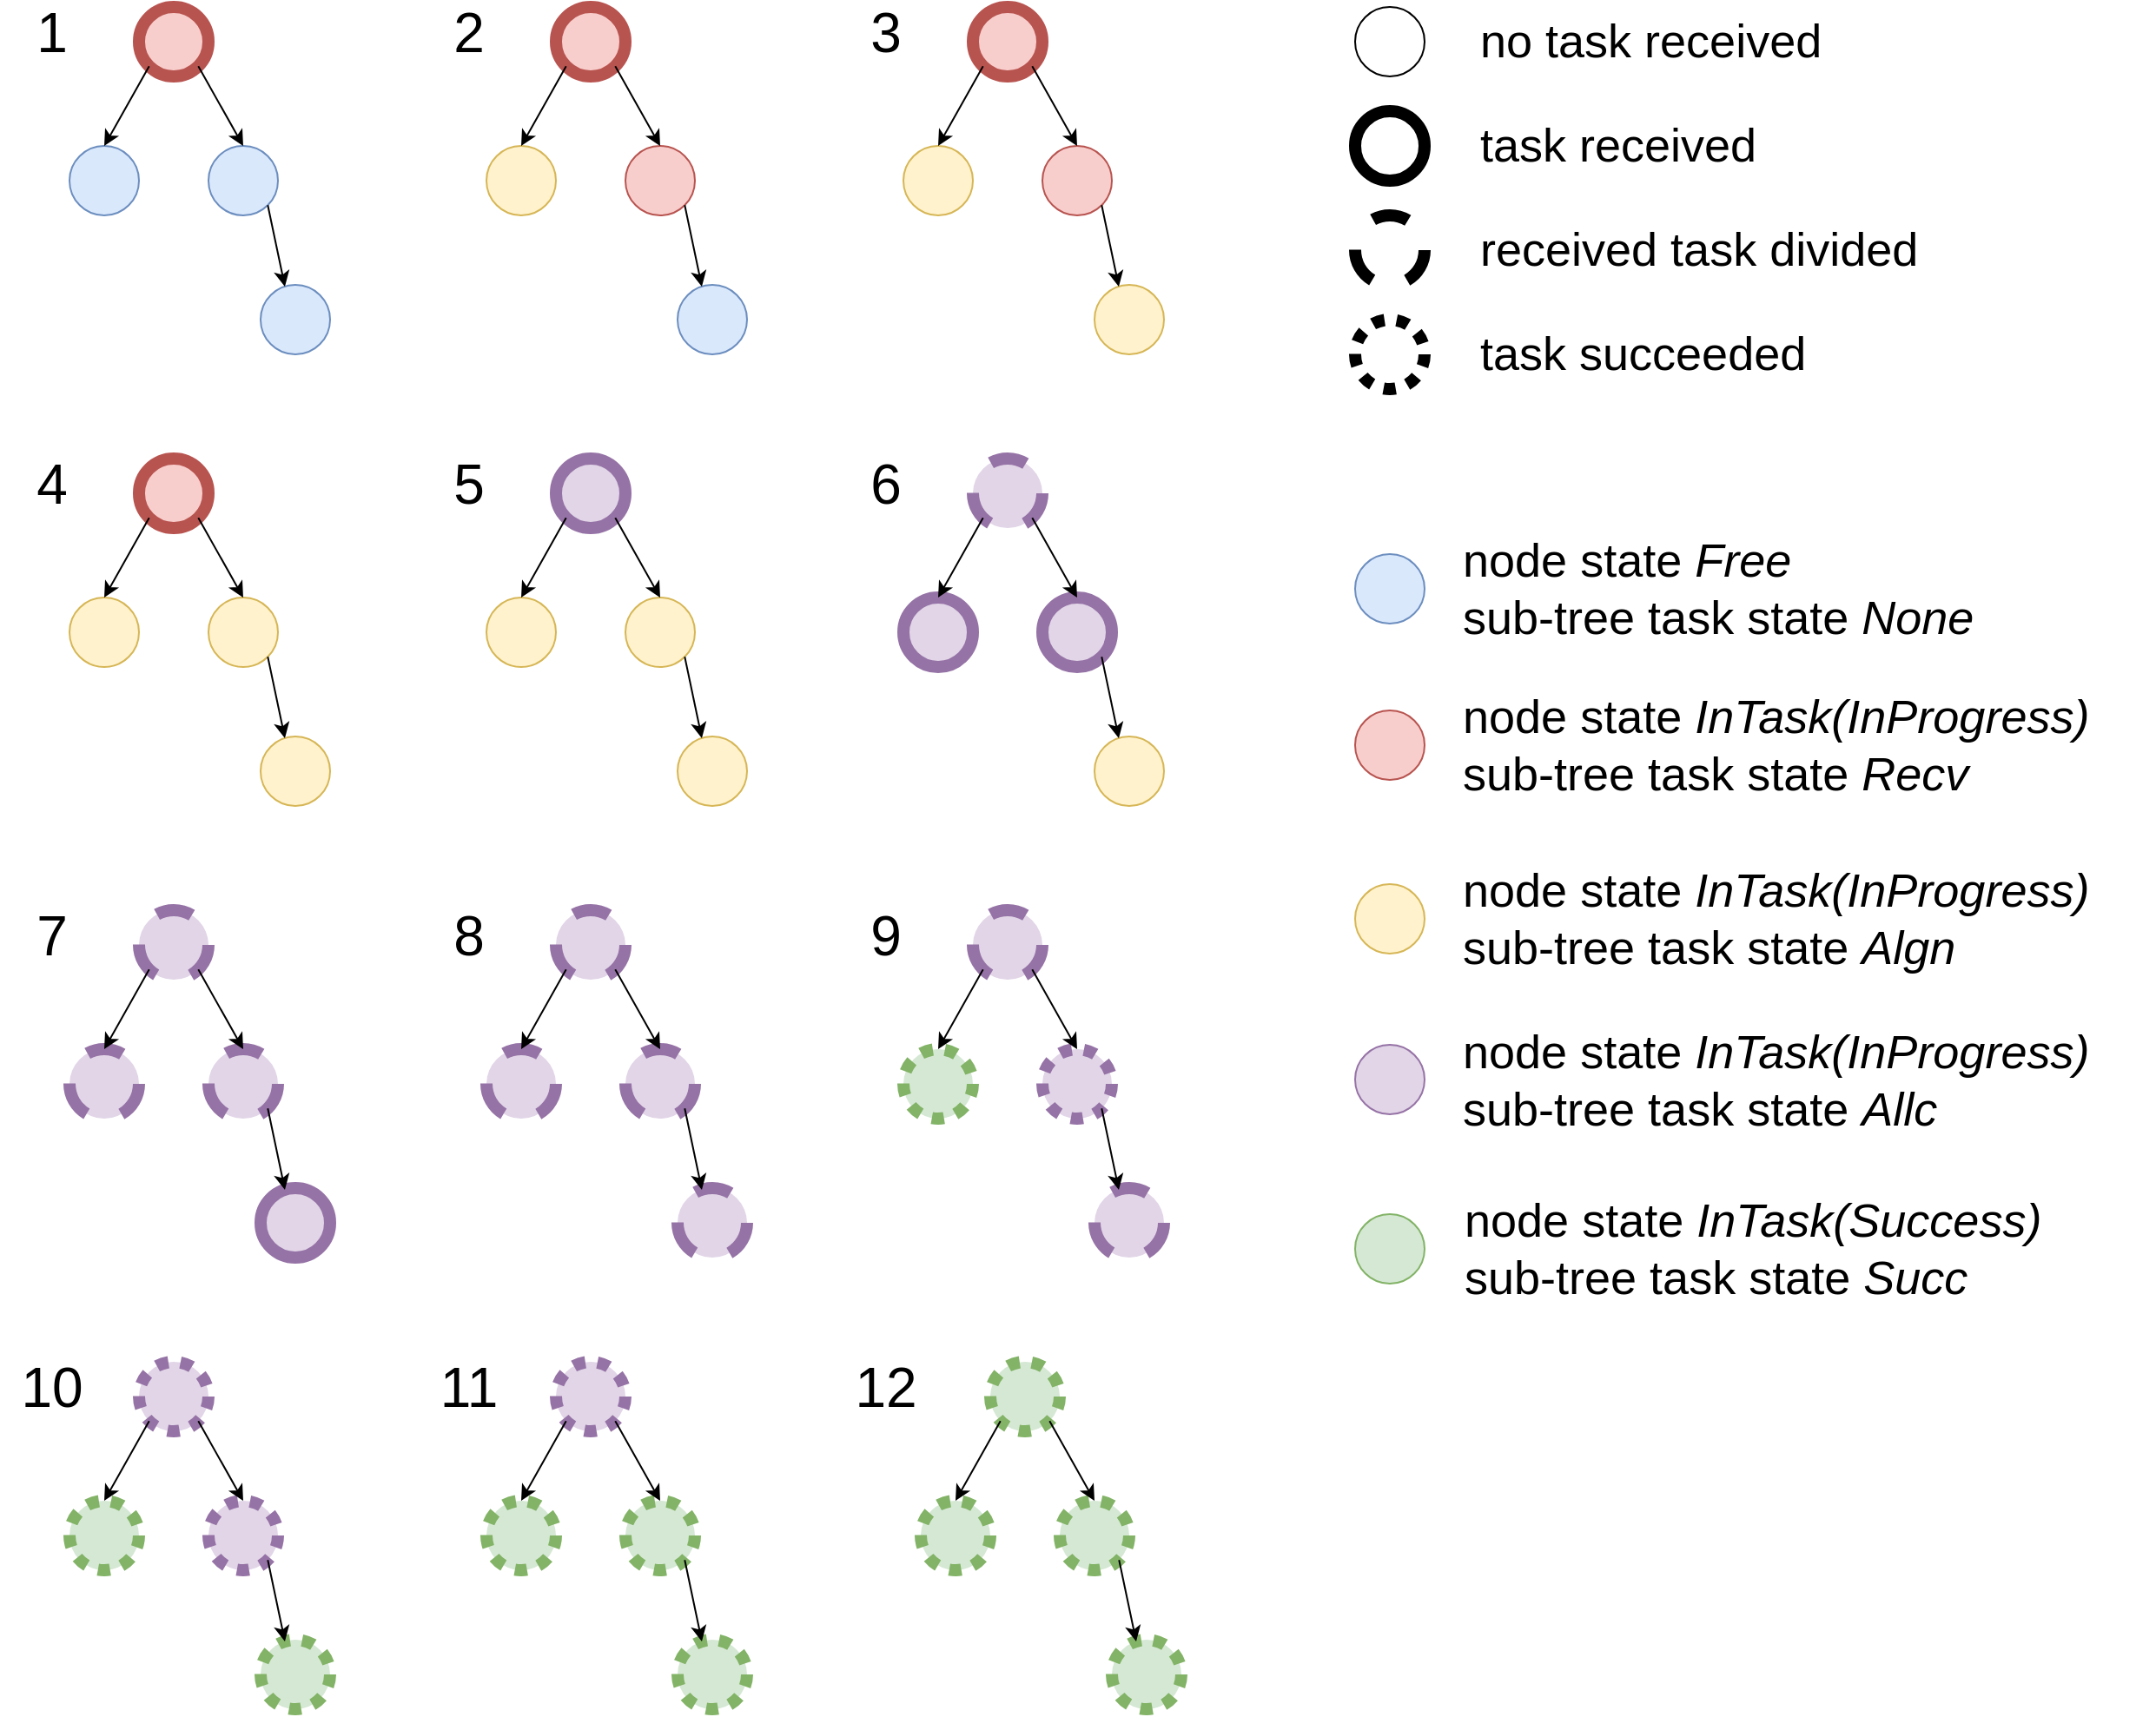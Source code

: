 <mxfile version="24.7.5">
  <diagram name="Page-1" id="RISg9Th8oBvu507AWjIm">
    <mxGraphModel dx="1710" dy="1098" grid="1" gridSize="10" guides="1" tooltips="1" connect="1" arrows="1" fold="1" page="1" pageScale="1" pageWidth="827" pageHeight="1169" math="0" shadow="0">
      <root>
        <mxCell id="0" />
        <mxCell id="1" parent="0" />
        <mxCell id="2AzcEBxbOQShJ1PpPgPd-1" value="" style="ellipse;whiteSpace=wrap;html=1;aspect=fixed;fillColor=#f8cecc;strokeColor=#b85450;strokeWidth=7;" parent="1" vertex="1">
          <mxGeometry x="120" y="40" width="40" height="40" as="geometry" />
        </mxCell>
        <mxCell id="2AzcEBxbOQShJ1PpPgPd-2" value="" style="ellipse;whiteSpace=wrap;html=1;aspect=fixed;fillColor=#dae8fc;strokeColor=#6c8ebf;" parent="1" vertex="1">
          <mxGeometry x="80" y="120" width="40" height="40" as="geometry" />
        </mxCell>
        <mxCell id="2AzcEBxbOQShJ1PpPgPd-3" value="" style="ellipse;whiteSpace=wrap;html=1;aspect=fixed;fillColor=#dae8fc;strokeColor=#6c8ebf;" parent="1" vertex="1">
          <mxGeometry x="160" y="120" width="40" height="40" as="geometry" />
        </mxCell>
        <mxCell id="2AzcEBxbOQShJ1PpPgPd-4" value="" style="ellipse;whiteSpace=wrap;html=1;aspect=fixed;fillColor=#dae8fc;strokeColor=#6c8ebf;" parent="1" vertex="1">
          <mxGeometry x="190" y="200" width="40" height="40" as="geometry" />
        </mxCell>
        <mxCell id="2AzcEBxbOQShJ1PpPgPd-5" value="" style="endArrow=classic;html=1;rounded=0;exitX=0;exitY=1;exitDx=0;exitDy=0;entryX=0.5;entryY=0;entryDx=0;entryDy=0;" parent="1" source="2AzcEBxbOQShJ1PpPgPd-1" target="2AzcEBxbOQShJ1PpPgPd-2" edge="1">
          <mxGeometry width="50" height="50" relative="1" as="geometry">
            <mxPoint x="390" y="330" as="sourcePoint" />
            <mxPoint x="440" y="280" as="targetPoint" />
          </mxGeometry>
        </mxCell>
        <mxCell id="2AzcEBxbOQShJ1PpPgPd-6" value="" style="endArrow=classic;html=1;rounded=0;exitX=1;exitY=1;exitDx=0;exitDy=0;entryX=0.5;entryY=0;entryDx=0;entryDy=0;" parent="1" source="2AzcEBxbOQShJ1PpPgPd-1" target="2AzcEBxbOQShJ1PpPgPd-3" edge="1">
          <mxGeometry width="50" height="50" relative="1" as="geometry">
            <mxPoint x="136" y="84" as="sourcePoint" />
            <mxPoint x="110" y="130" as="targetPoint" />
          </mxGeometry>
        </mxCell>
        <mxCell id="2AzcEBxbOQShJ1PpPgPd-7" value="" style="endArrow=classic;html=1;rounded=0;exitX=1;exitY=1;exitDx=0;exitDy=0;entryX=0.35;entryY=0.025;entryDx=0;entryDy=0;entryPerimeter=0;" parent="1" source="2AzcEBxbOQShJ1PpPgPd-3" target="2AzcEBxbOQShJ1PpPgPd-4" edge="1">
          <mxGeometry width="50" height="50" relative="1" as="geometry">
            <mxPoint x="164" y="84" as="sourcePoint" />
            <mxPoint x="190" y="130" as="targetPoint" />
          </mxGeometry>
        </mxCell>
        <mxCell id="2AzcEBxbOQShJ1PpPgPd-8" value="" style="ellipse;whiteSpace=wrap;html=1;aspect=fixed;fillColor=#f8cecc;strokeColor=#b85450;strokeWidth=7;" parent="1" vertex="1">
          <mxGeometry x="360" y="40" width="40" height="40" as="geometry" />
        </mxCell>
        <mxCell id="2AzcEBxbOQShJ1PpPgPd-9" value="" style="ellipse;whiteSpace=wrap;html=1;aspect=fixed;fillColor=#fff2cc;strokeColor=#d6b656;" parent="1" vertex="1">
          <mxGeometry x="320" y="120" width="40" height="40" as="geometry" />
        </mxCell>
        <mxCell id="2AzcEBxbOQShJ1PpPgPd-10" value="" style="ellipse;whiteSpace=wrap;html=1;aspect=fixed;fillColor=#f8cecc;strokeColor=#b85450;" parent="1" vertex="1">
          <mxGeometry x="400" y="120" width="40" height="40" as="geometry" />
        </mxCell>
        <mxCell id="2AzcEBxbOQShJ1PpPgPd-11" value="" style="ellipse;whiteSpace=wrap;html=1;aspect=fixed;fillColor=#dae8fc;strokeColor=#6c8ebf;" parent="1" vertex="1">
          <mxGeometry x="430" y="200" width="40" height="40" as="geometry" />
        </mxCell>
        <mxCell id="2AzcEBxbOQShJ1PpPgPd-12" value="" style="endArrow=classic;html=1;rounded=0;exitX=0;exitY=1;exitDx=0;exitDy=0;entryX=0.5;entryY=0;entryDx=0;entryDy=0;" parent="1" source="2AzcEBxbOQShJ1PpPgPd-8" target="2AzcEBxbOQShJ1PpPgPd-9" edge="1">
          <mxGeometry width="50" height="50" relative="1" as="geometry">
            <mxPoint x="630" y="330" as="sourcePoint" />
            <mxPoint x="680" y="280" as="targetPoint" />
          </mxGeometry>
        </mxCell>
        <mxCell id="2AzcEBxbOQShJ1PpPgPd-13" value="" style="endArrow=classic;html=1;rounded=0;exitX=1;exitY=1;exitDx=0;exitDy=0;entryX=0.5;entryY=0;entryDx=0;entryDy=0;" parent="1" source="2AzcEBxbOQShJ1PpPgPd-8" target="2AzcEBxbOQShJ1PpPgPd-10" edge="1">
          <mxGeometry width="50" height="50" relative="1" as="geometry">
            <mxPoint x="376" y="84" as="sourcePoint" />
            <mxPoint x="350" y="130" as="targetPoint" />
          </mxGeometry>
        </mxCell>
        <mxCell id="2AzcEBxbOQShJ1PpPgPd-14" value="" style="endArrow=classic;html=1;rounded=0;exitX=1;exitY=1;exitDx=0;exitDy=0;entryX=0.35;entryY=0.025;entryDx=0;entryDy=0;entryPerimeter=0;" parent="1" source="2AzcEBxbOQShJ1PpPgPd-10" target="2AzcEBxbOQShJ1PpPgPd-11" edge="1">
          <mxGeometry width="50" height="50" relative="1" as="geometry">
            <mxPoint x="404" y="84" as="sourcePoint" />
            <mxPoint x="430" y="130" as="targetPoint" />
          </mxGeometry>
        </mxCell>
        <mxCell id="2AzcEBxbOQShJ1PpPgPd-15" value="" style="ellipse;whiteSpace=wrap;html=1;aspect=fixed;fillColor=#f8cecc;strokeColor=#b85450;strokeWidth=7;" parent="1" vertex="1">
          <mxGeometry x="600" y="40" width="40" height="40" as="geometry" />
        </mxCell>
        <mxCell id="2AzcEBxbOQShJ1PpPgPd-16" value="" style="ellipse;whiteSpace=wrap;html=1;aspect=fixed;fillColor=#fff2cc;strokeColor=#d6b656;" parent="1" vertex="1">
          <mxGeometry x="560" y="120" width="40" height="40" as="geometry" />
        </mxCell>
        <mxCell id="2AzcEBxbOQShJ1PpPgPd-17" value="" style="ellipse;whiteSpace=wrap;html=1;aspect=fixed;fillColor=#f8cecc;strokeColor=#b85450;" parent="1" vertex="1">
          <mxGeometry x="640" y="120" width="40" height="40" as="geometry" />
        </mxCell>
        <mxCell id="2AzcEBxbOQShJ1PpPgPd-18" value="" style="ellipse;whiteSpace=wrap;html=1;aspect=fixed;fillColor=#fff2cc;strokeColor=#d6b656;" parent="1" vertex="1">
          <mxGeometry x="670" y="200" width="40" height="40" as="geometry" />
        </mxCell>
        <mxCell id="2AzcEBxbOQShJ1PpPgPd-19" value="" style="endArrow=classic;html=1;rounded=0;exitX=0;exitY=1;exitDx=0;exitDy=0;entryX=0.5;entryY=0;entryDx=0;entryDy=0;" parent="1" source="2AzcEBxbOQShJ1PpPgPd-15" target="2AzcEBxbOQShJ1PpPgPd-16" edge="1">
          <mxGeometry width="50" height="50" relative="1" as="geometry">
            <mxPoint x="870" y="330" as="sourcePoint" />
            <mxPoint x="920" y="280" as="targetPoint" />
          </mxGeometry>
        </mxCell>
        <mxCell id="2AzcEBxbOQShJ1PpPgPd-20" value="" style="endArrow=classic;html=1;rounded=0;exitX=1;exitY=1;exitDx=0;exitDy=0;entryX=0.5;entryY=0;entryDx=0;entryDy=0;" parent="1" source="2AzcEBxbOQShJ1PpPgPd-15" target="2AzcEBxbOQShJ1PpPgPd-17" edge="1">
          <mxGeometry width="50" height="50" relative="1" as="geometry">
            <mxPoint x="616" y="84" as="sourcePoint" />
            <mxPoint x="590" y="130" as="targetPoint" />
          </mxGeometry>
        </mxCell>
        <mxCell id="2AzcEBxbOQShJ1PpPgPd-21" value="" style="endArrow=classic;html=1;rounded=0;exitX=1;exitY=1;exitDx=0;exitDy=0;entryX=0.35;entryY=0.025;entryDx=0;entryDy=0;entryPerimeter=0;" parent="1" source="2AzcEBxbOQShJ1PpPgPd-17" target="2AzcEBxbOQShJ1PpPgPd-18" edge="1">
          <mxGeometry width="50" height="50" relative="1" as="geometry">
            <mxPoint x="644" y="84" as="sourcePoint" />
            <mxPoint x="670" y="130" as="targetPoint" />
          </mxGeometry>
        </mxCell>
        <mxCell id="2AzcEBxbOQShJ1PpPgPd-22" value="" style="ellipse;whiteSpace=wrap;html=1;aspect=fixed;fillColor=#f8cecc;strokeColor=#b85450;strokeWidth=7;" parent="1" vertex="1">
          <mxGeometry x="120" y="300" width="40" height="40" as="geometry" />
        </mxCell>
        <mxCell id="2AzcEBxbOQShJ1PpPgPd-23" value="" style="ellipse;whiteSpace=wrap;html=1;aspect=fixed;fillColor=#fff2cc;strokeColor=#d6b656;" parent="1" vertex="1">
          <mxGeometry x="80" y="380" width="40" height="40" as="geometry" />
        </mxCell>
        <mxCell id="2AzcEBxbOQShJ1PpPgPd-24" value="" style="ellipse;whiteSpace=wrap;html=1;aspect=fixed;fillColor=#fff2cc;strokeColor=#d6b656;" parent="1" vertex="1">
          <mxGeometry x="160" y="380" width="40" height="40" as="geometry" />
        </mxCell>
        <mxCell id="2AzcEBxbOQShJ1PpPgPd-25" value="" style="ellipse;whiteSpace=wrap;html=1;aspect=fixed;fillColor=#fff2cc;strokeColor=#d6b656;" parent="1" vertex="1">
          <mxGeometry x="190" y="460" width="40" height="40" as="geometry" />
        </mxCell>
        <mxCell id="2AzcEBxbOQShJ1PpPgPd-26" value="" style="endArrow=classic;html=1;rounded=0;exitX=0;exitY=1;exitDx=0;exitDy=0;entryX=0.5;entryY=0;entryDx=0;entryDy=0;" parent="1" source="2AzcEBxbOQShJ1PpPgPd-22" target="2AzcEBxbOQShJ1PpPgPd-23" edge="1">
          <mxGeometry width="50" height="50" relative="1" as="geometry">
            <mxPoint x="390" y="590" as="sourcePoint" />
            <mxPoint x="440" y="540" as="targetPoint" />
          </mxGeometry>
        </mxCell>
        <mxCell id="2AzcEBxbOQShJ1PpPgPd-27" value="" style="endArrow=classic;html=1;rounded=0;exitX=1;exitY=1;exitDx=0;exitDy=0;entryX=0.5;entryY=0;entryDx=0;entryDy=0;" parent="1" source="2AzcEBxbOQShJ1PpPgPd-22" target="2AzcEBxbOQShJ1PpPgPd-24" edge="1">
          <mxGeometry width="50" height="50" relative="1" as="geometry">
            <mxPoint x="136" y="344" as="sourcePoint" />
            <mxPoint x="110" y="390" as="targetPoint" />
          </mxGeometry>
        </mxCell>
        <mxCell id="2AzcEBxbOQShJ1PpPgPd-28" value="" style="endArrow=classic;html=1;rounded=0;exitX=1;exitY=1;exitDx=0;exitDy=0;entryX=0.35;entryY=0.025;entryDx=0;entryDy=0;entryPerimeter=0;" parent="1" source="2AzcEBxbOQShJ1PpPgPd-24" target="2AzcEBxbOQShJ1PpPgPd-25" edge="1">
          <mxGeometry width="50" height="50" relative="1" as="geometry">
            <mxPoint x="164" y="344" as="sourcePoint" />
            <mxPoint x="190" y="390" as="targetPoint" />
          </mxGeometry>
        </mxCell>
        <mxCell id="2AzcEBxbOQShJ1PpPgPd-36" value="" style="ellipse;whiteSpace=wrap;html=1;aspect=fixed;fillColor=#e1d5e7;strokeColor=#9673a6;strokeWidth=7;" parent="1" vertex="1">
          <mxGeometry x="360" y="300" width="40" height="40" as="geometry" />
        </mxCell>
        <mxCell id="2AzcEBxbOQShJ1PpPgPd-37" value="" style="ellipse;whiteSpace=wrap;html=1;aspect=fixed;fillColor=#fff2cc;strokeColor=#d6b656;" parent="1" vertex="1">
          <mxGeometry x="320" y="380" width="40" height="40" as="geometry" />
        </mxCell>
        <mxCell id="2AzcEBxbOQShJ1PpPgPd-38" value="" style="ellipse;whiteSpace=wrap;html=1;aspect=fixed;fillColor=#fff2cc;strokeColor=#d6b656;" parent="1" vertex="1">
          <mxGeometry x="400" y="380" width="40" height="40" as="geometry" />
        </mxCell>
        <mxCell id="2AzcEBxbOQShJ1PpPgPd-39" value="" style="ellipse;whiteSpace=wrap;html=1;aspect=fixed;fillColor=#fff2cc;strokeColor=#d6b656;" parent="1" vertex="1">
          <mxGeometry x="430" y="460" width="40" height="40" as="geometry" />
        </mxCell>
        <mxCell id="2AzcEBxbOQShJ1PpPgPd-40" value="" style="endArrow=classic;html=1;rounded=0;exitX=0;exitY=1;exitDx=0;exitDy=0;entryX=0.5;entryY=0;entryDx=0;entryDy=0;" parent="1" source="2AzcEBxbOQShJ1PpPgPd-36" target="2AzcEBxbOQShJ1PpPgPd-37" edge="1">
          <mxGeometry width="50" height="50" relative="1" as="geometry">
            <mxPoint x="630" y="590" as="sourcePoint" />
            <mxPoint x="680" y="540" as="targetPoint" />
          </mxGeometry>
        </mxCell>
        <mxCell id="2AzcEBxbOQShJ1PpPgPd-41" value="" style="endArrow=classic;html=1;rounded=0;exitX=1;exitY=1;exitDx=0;exitDy=0;entryX=0.5;entryY=0;entryDx=0;entryDy=0;" parent="1" source="2AzcEBxbOQShJ1PpPgPd-36" target="2AzcEBxbOQShJ1PpPgPd-38" edge="1">
          <mxGeometry width="50" height="50" relative="1" as="geometry">
            <mxPoint x="376" y="344" as="sourcePoint" />
            <mxPoint x="350" y="390" as="targetPoint" />
          </mxGeometry>
        </mxCell>
        <mxCell id="2AzcEBxbOQShJ1PpPgPd-42" value="" style="endArrow=classic;html=1;rounded=0;exitX=1;exitY=1;exitDx=0;exitDy=0;entryX=0.35;entryY=0.025;entryDx=0;entryDy=0;entryPerimeter=0;" parent="1" source="2AzcEBxbOQShJ1PpPgPd-38" target="2AzcEBxbOQShJ1PpPgPd-39" edge="1">
          <mxGeometry width="50" height="50" relative="1" as="geometry">
            <mxPoint x="404" y="344" as="sourcePoint" />
            <mxPoint x="430" y="390" as="targetPoint" />
          </mxGeometry>
        </mxCell>
        <mxCell id="2AzcEBxbOQShJ1PpPgPd-43" value="" style="ellipse;whiteSpace=wrap;html=1;aspect=fixed;fillColor=#e1d5e7;strokeColor=#9673a6;strokeWidth=7;dashed=1;" parent="1" vertex="1">
          <mxGeometry x="120" y="560" width="40" height="40" as="geometry" />
        </mxCell>
        <mxCell id="2AzcEBxbOQShJ1PpPgPd-44" value="" style="ellipse;whiteSpace=wrap;html=1;aspect=fixed;fillColor=#e1d5e7;strokeColor=#9673a6;strokeWidth=7;dashed=1;" parent="1" vertex="1">
          <mxGeometry x="80" y="640" width="40" height="40" as="geometry" />
        </mxCell>
        <mxCell id="2AzcEBxbOQShJ1PpPgPd-45" value="" style="ellipse;whiteSpace=wrap;html=1;aspect=fixed;fillColor=#e1d5e7;strokeColor=#9673a6;strokeWidth=7;dashed=1;" parent="1" vertex="1">
          <mxGeometry x="160" y="640" width="40" height="40" as="geometry" />
        </mxCell>
        <mxCell id="2AzcEBxbOQShJ1PpPgPd-46" value="" style="ellipse;whiteSpace=wrap;html=1;aspect=fixed;fillColor=#e1d5e7;strokeColor=#9673a6;strokeWidth=7;" parent="1" vertex="1">
          <mxGeometry x="190" y="720" width="40" height="40" as="geometry" />
        </mxCell>
        <mxCell id="2AzcEBxbOQShJ1PpPgPd-47" value="" style="endArrow=classic;html=1;rounded=0;exitX=0;exitY=1;exitDx=0;exitDy=0;entryX=0.5;entryY=0;entryDx=0;entryDy=0;" parent="1" source="2AzcEBxbOQShJ1PpPgPd-43" target="2AzcEBxbOQShJ1PpPgPd-44" edge="1">
          <mxGeometry width="50" height="50" relative="1" as="geometry">
            <mxPoint x="390" y="850" as="sourcePoint" />
            <mxPoint x="440" y="800" as="targetPoint" />
          </mxGeometry>
        </mxCell>
        <mxCell id="2AzcEBxbOQShJ1PpPgPd-48" value="" style="endArrow=classic;html=1;rounded=0;exitX=1;exitY=1;exitDx=0;exitDy=0;entryX=0.5;entryY=0;entryDx=0;entryDy=0;" parent="1" source="2AzcEBxbOQShJ1PpPgPd-43" target="2AzcEBxbOQShJ1PpPgPd-45" edge="1">
          <mxGeometry width="50" height="50" relative="1" as="geometry">
            <mxPoint x="136" y="604" as="sourcePoint" />
            <mxPoint x="110" y="650" as="targetPoint" />
          </mxGeometry>
        </mxCell>
        <mxCell id="2AzcEBxbOQShJ1PpPgPd-49" value="" style="endArrow=classic;html=1;rounded=0;exitX=1;exitY=1;exitDx=0;exitDy=0;entryX=0.35;entryY=0.025;entryDx=0;entryDy=0;entryPerimeter=0;" parent="1" source="2AzcEBxbOQShJ1PpPgPd-45" target="2AzcEBxbOQShJ1PpPgPd-46" edge="1">
          <mxGeometry width="50" height="50" relative="1" as="geometry">
            <mxPoint x="164" y="604" as="sourcePoint" />
            <mxPoint x="190" y="650" as="targetPoint" />
          </mxGeometry>
        </mxCell>
        <mxCell id="2AzcEBxbOQShJ1PpPgPd-50" value="" style="ellipse;whiteSpace=wrap;html=1;aspect=fixed;fillColor=#e1d5e7;strokeColor=#9673a6;strokeWidth=7;dashed=1;" parent="1" vertex="1">
          <mxGeometry x="600" y="560" width="40" height="40" as="geometry" />
        </mxCell>
        <mxCell id="2AzcEBxbOQShJ1PpPgPd-51" value="" style="ellipse;whiteSpace=wrap;html=1;aspect=fixed;fillColor=#d5e8d4;strokeColor=#82b366;strokeWidth=7;dashed=1;dashPattern=1 1;" parent="1" vertex="1">
          <mxGeometry x="560" y="640" width="40" height="40" as="geometry" />
        </mxCell>
        <mxCell id="2AzcEBxbOQShJ1PpPgPd-52" value="" style="ellipse;whiteSpace=wrap;html=1;aspect=fixed;fillColor=#e1d5e7;strokeColor=#9673a6;strokeWidth=7;dashed=1;dashPattern=1 1;" parent="1" vertex="1">
          <mxGeometry x="640" y="640" width="40" height="40" as="geometry" />
        </mxCell>
        <mxCell id="2AzcEBxbOQShJ1PpPgPd-53" value="" style="ellipse;whiteSpace=wrap;html=1;aspect=fixed;fillColor=#e1d5e7;strokeColor=#9673a6;strokeWidth=7;dashed=1;" parent="1" vertex="1">
          <mxGeometry x="670" y="720" width="40" height="40" as="geometry" />
        </mxCell>
        <mxCell id="2AzcEBxbOQShJ1PpPgPd-54" value="" style="endArrow=classic;html=1;rounded=0;exitX=0;exitY=1;exitDx=0;exitDy=0;entryX=0.5;entryY=0;entryDx=0;entryDy=0;" parent="1" source="2AzcEBxbOQShJ1PpPgPd-50" target="2AzcEBxbOQShJ1PpPgPd-51" edge="1">
          <mxGeometry width="50" height="50" relative="1" as="geometry">
            <mxPoint x="870" y="850" as="sourcePoint" />
            <mxPoint x="920" y="800" as="targetPoint" />
          </mxGeometry>
        </mxCell>
        <mxCell id="2AzcEBxbOQShJ1PpPgPd-55" value="" style="endArrow=classic;html=1;rounded=0;exitX=1;exitY=1;exitDx=0;exitDy=0;entryX=0.5;entryY=0;entryDx=0;entryDy=0;" parent="1" source="2AzcEBxbOQShJ1PpPgPd-50" target="2AzcEBxbOQShJ1PpPgPd-52" edge="1">
          <mxGeometry width="50" height="50" relative="1" as="geometry">
            <mxPoint x="616" y="604" as="sourcePoint" />
            <mxPoint x="590" y="650" as="targetPoint" />
          </mxGeometry>
        </mxCell>
        <mxCell id="2AzcEBxbOQShJ1PpPgPd-56" value="" style="endArrow=classic;html=1;rounded=0;exitX=1;exitY=1;exitDx=0;exitDy=0;entryX=0.35;entryY=0.025;entryDx=0;entryDy=0;entryPerimeter=0;" parent="1" source="2AzcEBxbOQShJ1PpPgPd-52" target="2AzcEBxbOQShJ1PpPgPd-53" edge="1">
          <mxGeometry width="50" height="50" relative="1" as="geometry">
            <mxPoint x="644" y="604" as="sourcePoint" />
            <mxPoint x="670" y="650" as="targetPoint" />
          </mxGeometry>
        </mxCell>
        <mxCell id="2AzcEBxbOQShJ1PpPgPd-64" value="" style="ellipse;whiteSpace=wrap;html=1;aspect=fixed;fillColor=#e1d5e7;strokeColor=#9673a6;strokeWidth=7;dashed=1;" parent="1" vertex="1">
          <mxGeometry x="600" y="300" width="40" height="40" as="geometry" />
        </mxCell>
        <mxCell id="2AzcEBxbOQShJ1PpPgPd-65" value="" style="ellipse;whiteSpace=wrap;html=1;aspect=fixed;fillColor=#e1d5e7;strokeColor=#9673a6;strokeWidth=7;" parent="1" vertex="1">
          <mxGeometry x="560" y="380" width="40" height="40" as="geometry" />
        </mxCell>
        <mxCell id="2AzcEBxbOQShJ1PpPgPd-66" value="" style="ellipse;whiteSpace=wrap;html=1;aspect=fixed;fillColor=#e1d5e7;strokeColor=#9673a6;strokeWidth=7;" parent="1" vertex="1">
          <mxGeometry x="640" y="380" width="40" height="40" as="geometry" />
        </mxCell>
        <mxCell id="2AzcEBxbOQShJ1PpPgPd-67" value="" style="ellipse;whiteSpace=wrap;html=1;aspect=fixed;fillColor=#fff2cc;strokeColor=#d6b656;" parent="1" vertex="1">
          <mxGeometry x="670" y="460" width="40" height="40" as="geometry" />
        </mxCell>
        <mxCell id="2AzcEBxbOQShJ1PpPgPd-68" value="" style="endArrow=classic;html=1;rounded=0;exitX=0;exitY=1;exitDx=0;exitDy=0;entryX=0.5;entryY=0;entryDx=0;entryDy=0;" parent="1" source="2AzcEBxbOQShJ1PpPgPd-64" target="2AzcEBxbOQShJ1PpPgPd-65" edge="1">
          <mxGeometry width="50" height="50" relative="1" as="geometry">
            <mxPoint x="870" y="590" as="sourcePoint" />
            <mxPoint x="920" y="540" as="targetPoint" />
          </mxGeometry>
        </mxCell>
        <mxCell id="2AzcEBxbOQShJ1PpPgPd-69" value="" style="endArrow=classic;html=1;rounded=0;exitX=1;exitY=1;exitDx=0;exitDy=0;entryX=0.5;entryY=0;entryDx=0;entryDy=0;" parent="1" source="2AzcEBxbOQShJ1PpPgPd-64" target="2AzcEBxbOQShJ1PpPgPd-66" edge="1">
          <mxGeometry width="50" height="50" relative="1" as="geometry">
            <mxPoint x="616" y="344" as="sourcePoint" />
            <mxPoint x="590" y="390" as="targetPoint" />
          </mxGeometry>
        </mxCell>
        <mxCell id="2AzcEBxbOQShJ1PpPgPd-70" value="" style="endArrow=classic;html=1;rounded=0;exitX=1;exitY=1;exitDx=0;exitDy=0;entryX=0.35;entryY=0.025;entryDx=0;entryDy=0;entryPerimeter=0;" parent="1" source="2AzcEBxbOQShJ1PpPgPd-66" target="2AzcEBxbOQShJ1PpPgPd-67" edge="1">
          <mxGeometry width="50" height="50" relative="1" as="geometry">
            <mxPoint x="644" y="344" as="sourcePoint" />
            <mxPoint x="670" y="390" as="targetPoint" />
          </mxGeometry>
        </mxCell>
        <mxCell id="2AzcEBxbOQShJ1PpPgPd-71" value="" style="ellipse;whiteSpace=wrap;html=1;aspect=fixed;fillColor=#e1d5e7;strokeColor=#9673a6;strokeWidth=7;dashed=1;" parent="1" vertex="1">
          <mxGeometry x="360" y="560" width="40" height="40" as="geometry" />
        </mxCell>
        <mxCell id="2AzcEBxbOQShJ1PpPgPd-72" value="" style="ellipse;whiteSpace=wrap;html=1;aspect=fixed;fillColor=#e1d5e7;strokeColor=#9673a6;strokeWidth=7;dashed=1;" parent="1" vertex="1">
          <mxGeometry x="320" y="640" width="40" height="40" as="geometry" />
        </mxCell>
        <mxCell id="2AzcEBxbOQShJ1PpPgPd-73" value="" style="ellipse;whiteSpace=wrap;html=1;aspect=fixed;fillColor=#e1d5e7;strokeColor=#9673a6;strokeWidth=7;dashed=1;" parent="1" vertex="1">
          <mxGeometry x="400" y="640" width="40" height="40" as="geometry" />
        </mxCell>
        <mxCell id="2AzcEBxbOQShJ1PpPgPd-74" value="" style="ellipse;whiteSpace=wrap;html=1;aspect=fixed;fillColor=#e1d5e7;strokeColor=#9673a6;strokeWidth=7;dashed=1;" parent="1" vertex="1">
          <mxGeometry x="430" y="720" width="40" height="40" as="geometry" />
        </mxCell>
        <mxCell id="2AzcEBxbOQShJ1PpPgPd-75" value="" style="endArrow=classic;html=1;rounded=0;exitX=0;exitY=1;exitDx=0;exitDy=0;entryX=0.5;entryY=0;entryDx=0;entryDy=0;" parent="1" source="2AzcEBxbOQShJ1PpPgPd-71" target="2AzcEBxbOQShJ1PpPgPd-72" edge="1">
          <mxGeometry width="50" height="50" relative="1" as="geometry">
            <mxPoint x="630" y="850" as="sourcePoint" />
            <mxPoint x="680" y="800" as="targetPoint" />
          </mxGeometry>
        </mxCell>
        <mxCell id="2AzcEBxbOQShJ1PpPgPd-76" value="" style="endArrow=classic;html=1;rounded=0;exitX=1;exitY=1;exitDx=0;exitDy=0;entryX=0.5;entryY=0;entryDx=0;entryDy=0;" parent="1" source="2AzcEBxbOQShJ1PpPgPd-71" target="2AzcEBxbOQShJ1PpPgPd-73" edge="1">
          <mxGeometry width="50" height="50" relative="1" as="geometry">
            <mxPoint x="376" y="604" as="sourcePoint" />
            <mxPoint x="350" y="650" as="targetPoint" />
          </mxGeometry>
        </mxCell>
        <mxCell id="2AzcEBxbOQShJ1PpPgPd-77" value="" style="endArrow=classic;html=1;rounded=0;exitX=1;exitY=1;exitDx=0;exitDy=0;entryX=0.35;entryY=0.025;entryDx=0;entryDy=0;entryPerimeter=0;" parent="1" source="2AzcEBxbOQShJ1PpPgPd-73" target="2AzcEBxbOQShJ1PpPgPd-74" edge="1">
          <mxGeometry width="50" height="50" relative="1" as="geometry">
            <mxPoint x="404" y="604" as="sourcePoint" />
            <mxPoint x="430" y="650" as="targetPoint" />
          </mxGeometry>
        </mxCell>
        <mxCell id="2AzcEBxbOQShJ1PpPgPd-78" value="" style="ellipse;whiteSpace=wrap;html=1;aspect=fixed;fillColor=#e1d5e7;strokeColor=#9673a6;strokeWidth=7;dashed=1;dashPattern=1 1;" parent="1" vertex="1">
          <mxGeometry x="120" y="820" width="40" height="40" as="geometry" />
        </mxCell>
        <mxCell id="2AzcEBxbOQShJ1PpPgPd-79" value="" style="ellipse;whiteSpace=wrap;html=1;aspect=fixed;fillColor=#d5e8d4;strokeColor=#82b366;strokeWidth=7;dashed=1;dashPattern=1 1;" parent="1" vertex="1">
          <mxGeometry x="80" y="900" width="40" height="40" as="geometry" />
        </mxCell>
        <mxCell id="2AzcEBxbOQShJ1PpPgPd-80" value="" style="ellipse;whiteSpace=wrap;html=1;aspect=fixed;fillColor=#e1d5e7;strokeColor=#9673a6;strokeWidth=7;dashed=1;dashPattern=1 1;" parent="1" vertex="1">
          <mxGeometry x="160" y="900" width="40" height="40" as="geometry" />
        </mxCell>
        <mxCell id="2AzcEBxbOQShJ1PpPgPd-81" value="" style="ellipse;whiteSpace=wrap;html=1;aspect=fixed;fillColor=#d5e8d4;strokeColor=#82b366;strokeWidth=7;dashed=1;dashPattern=1 1;" parent="1" vertex="1">
          <mxGeometry x="190" y="980" width="40" height="40" as="geometry" />
        </mxCell>
        <mxCell id="2AzcEBxbOQShJ1PpPgPd-82" value="" style="endArrow=classic;html=1;rounded=0;exitX=0;exitY=1;exitDx=0;exitDy=0;entryX=0.5;entryY=0;entryDx=0;entryDy=0;" parent="1" source="2AzcEBxbOQShJ1PpPgPd-78" target="2AzcEBxbOQShJ1PpPgPd-79" edge="1">
          <mxGeometry width="50" height="50" relative="1" as="geometry">
            <mxPoint x="390" y="1110" as="sourcePoint" />
            <mxPoint x="440" y="1060" as="targetPoint" />
          </mxGeometry>
        </mxCell>
        <mxCell id="2AzcEBxbOQShJ1PpPgPd-83" value="" style="endArrow=classic;html=1;rounded=0;exitX=1;exitY=1;exitDx=0;exitDy=0;entryX=0.5;entryY=0;entryDx=0;entryDy=0;" parent="1" source="2AzcEBxbOQShJ1PpPgPd-78" target="2AzcEBxbOQShJ1PpPgPd-80" edge="1">
          <mxGeometry width="50" height="50" relative="1" as="geometry">
            <mxPoint x="136" y="864" as="sourcePoint" />
            <mxPoint x="110" y="910" as="targetPoint" />
          </mxGeometry>
        </mxCell>
        <mxCell id="2AzcEBxbOQShJ1PpPgPd-84" value="" style="endArrow=classic;html=1;rounded=0;exitX=1;exitY=1;exitDx=0;exitDy=0;entryX=0.35;entryY=0.025;entryDx=0;entryDy=0;entryPerimeter=0;" parent="1" source="2AzcEBxbOQShJ1PpPgPd-80" target="2AzcEBxbOQShJ1PpPgPd-81" edge="1">
          <mxGeometry width="50" height="50" relative="1" as="geometry">
            <mxPoint x="164" y="864" as="sourcePoint" />
            <mxPoint x="190" y="910" as="targetPoint" />
          </mxGeometry>
        </mxCell>
        <mxCell id="2AzcEBxbOQShJ1PpPgPd-85" value="" style="ellipse;whiteSpace=wrap;html=1;aspect=fixed;fillColor=#e1d5e7;strokeColor=#9673a6;strokeWidth=7;dashed=1;dashPattern=1 1;" parent="1" vertex="1">
          <mxGeometry x="360" y="820" width="40" height="40" as="geometry" />
        </mxCell>
        <mxCell id="2AzcEBxbOQShJ1PpPgPd-86" value="" style="ellipse;whiteSpace=wrap;html=1;aspect=fixed;fillColor=#d5e8d4;strokeColor=#82b366;strokeWidth=7;dashed=1;dashPattern=1 1;" parent="1" vertex="1">
          <mxGeometry x="320" y="900" width="40" height="40" as="geometry" />
        </mxCell>
        <mxCell id="2AzcEBxbOQShJ1PpPgPd-87" value="" style="ellipse;whiteSpace=wrap;html=1;aspect=fixed;fillColor=#d5e8d4;strokeColor=#82b366;strokeWidth=7;dashed=1;dashPattern=1 1;" parent="1" vertex="1">
          <mxGeometry x="400" y="900" width="40" height="40" as="geometry" />
        </mxCell>
        <mxCell id="2AzcEBxbOQShJ1PpPgPd-88" value="" style="ellipse;whiteSpace=wrap;html=1;aspect=fixed;fillColor=#d5e8d4;strokeColor=#82b366;strokeWidth=7;dashed=1;dashPattern=1 1;" parent="1" vertex="1">
          <mxGeometry x="430" y="980" width="40" height="40" as="geometry" />
        </mxCell>
        <mxCell id="2AzcEBxbOQShJ1PpPgPd-89" value="" style="endArrow=classic;html=1;rounded=0;exitX=0;exitY=1;exitDx=0;exitDy=0;entryX=0.5;entryY=0;entryDx=0;entryDy=0;" parent="1" source="2AzcEBxbOQShJ1PpPgPd-85" target="2AzcEBxbOQShJ1PpPgPd-86" edge="1">
          <mxGeometry width="50" height="50" relative="1" as="geometry">
            <mxPoint x="630" y="1110" as="sourcePoint" />
            <mxPoint x="680" y="1060" as="targetPoint" />
          </mxGeometry>
        </mxCell>
        <mxCell id="2AzcEBxbOQShJ1PpPgPd-90" value="" style="endArrow=classic;html=1;rounded=0;exitX=1;exitY=1;exitDx=0;exitDy=0;entryX=0.5;entryY=0;entryDx=0;entryDy=0;" parent="1" source="2AzcEBxbOQShJ1PpPgPd-85" target="2AzcEBxbOQShJ1PpPgPd-87" edge="1">
          <mxGeometry width="50" height="50" relative="1" as="geometry">
            <mxPoint x="376" y="864" as="sourcePoint" />
            <mxPoint x="350" y="910" as="targetPoint" />
          </mxGeometry>
        </mxCell>
        <mxCell id="2AzcEBxbOQShJ1PpPgPd-91" value="" style="endArrow=classic;html=1;rounded=0;exitX=1;exitY=1;exitDx=0;exitDy=0;entryX=0.35;entryY=0.025;entryDx=0;entryDy=0;entryPerimeter=0;" parent="1" source="2AzcEBxbOQShJ1PpPgPd-87" target="2AzcEBxbOQShJ1PpPgPd-88" edge="1">
          <mxGeometry width="50" height="50" relative="1" as="geometry">
            <mxPoint x="404" y="864" as="sourcePoint" />
            <mxPoint x="430" y="910" as="targetPoint" />
          </mxGeometry>
        </mxCell>
        <mxCell id="2AzcEBxbOQShJ1PpPgPd-92" value="" style="ellipse;whiteSpace=wrap;html=1;aspect=fixed;fillColor=#d5e8d4;strokeColor=#82b366;strokeWidth=7;dashed=1;dashPattern=1 1;" parent="1" vertex="1">
          <mxGeometry x="610" y="820" width="40" height="40" as="geometry" />
        </mxCell>
        <mxCell id="2AzcEBxbOQShJ1PpPgPd-93" value="" style="ellipse;whiteSpace=wrap;html=1;aspect=fixed;fillColor=#d5e8d4;strokeColor=#82b366;strokeWidth=7;dashed=1;dashPattern=1 1;" parent="1" vertex="1">
          <mxGeometry x="570" y="900" width="40" height="40" as="geometry" />
        </mxCell>
        <mxCell id="2AzcEBxbOQShJ1PpPgPd-94" value="" style="ellipse;whiteSpace=wrap;html=1;aspect=fixed;fillColor=#d5e8d4;strokeColor=#82b366;strokeWidth=7;dashed=1;dashPattern=1 1;" parent="1" vertex="1">
          <mxGeometry x="650" y="900" width="40" height="40" as="geometry" />
        </mxCell>
        <mxCell id="2AzcEBxbOQShJ1PpPgPd-95" value="" style="ellipse;whiteSpace=wrap;html=1;aspect=fixed;fillColor=#d5e8d4;strokeColor=#82b366;strokeWidth=7;dashed=1;dashPattern=1 1;" parent="1" vertex="1">
          <mxGeometry x="680" y="980" width="40" height="40" as="geometry" />
        </mxCell>
        <mxCell id="2AzcEBxbOQShJ1PpPgPd-96" value="" style="endArrow=classic;html=1;rounded=0;exitX=0;exitY=1;exitDx=0;exitDy=0;entryX=0.5;entryY=0;entryDx=0;entryDy=0;" parent="1" source="2AzcEBxbOQShJ1PpPgPd-92" target="2AzcEBxbOQShJ1PpPgPd-93" edge="1">
          <mxGeometry width="50" height="50" relative="1" as="geometry">
            <mxPoint x="880" y="1110" as="sourcePoint" />
            <mxPoint x="930" y="1060" as="targetPoint" />
          </mxGeometry>
        </mxCell>
        <mxCell id="2AzcEBxbOQShJ1PpPgPd-97" value="" style="endArrow=classic;html=1;rounded=0;exitX=1;exitY=1;exitDx=0;exitDy=0;entryX=0.5;entryY=0;entryDx=0;entryDy=0;" parent="1" source="2AzcEBxbOQShJ1PpPgPd-92" target="2AzcEBxbOQShJ1PpPgPd-94" edge="1">
          <mxGeometry width="50" height="50" relative="1" as="geometry">
            <mxPoint x="626" y="864" as="sourcePoint" />
            <mxPoint x="600" y="910" as="targetPoint" />
          </mxGeometry>
        </mxCell>
        <mxCell id="2AzcEBxbOQShJ1PpPgPd-98" value="" style="endArrow=classic;html=1;rounded=0;exitX=1;exitY=1;exitDx=0;exitDy=0;entryX=0.35;entryY=0.025;entryDx=0;entryDy=0;entryPerimeter=0;" parent="1" source="2AzcEBxbOQShJ1PpPgPd-94" target="2AzcEBxbOQShJ1PpPgPd-95" edge="1">
          <mxGeometry width="50" height="50" relative="1" as="geometry">
            <mxPoint x="654" y="864" as="sourcePoint" />
            <mxPoint x="680" y="910" as="targetPoint" />
          </mxGeometry>
        </mxCell>
        <mxCell id="2AzcEBxbOQShJ1PpPgPd-99" value="" style="ellipse;whiteSpace=wrap;html=1;aspect=fixed;strokeWidth=1;" parent="1" vertex="1">
          <mxGeometry x="820" y="40" width="40" height="40" as="geometry" />
        </mxCell>
        <mxCell id="2AzcEBxbOQShJ1PpPgPd-100" value="1" style="text;html=1;align=center;verticalAlign=middle;whiteSpace=wrap;rounded=0;strokeWidth=1;fontSize=32;" parent="1" vertex="1">
          <mxGeometry x="40" y="40" width="60" height="30" as="geometry" />
        </mxCell>
        <mxCell id="2AzcEBxbOQShJ1PpPgPd-102" value="2" style="text;html=1;align=center;verticalAlign=middle;whiteSpace=wrap;rounded=0;strokeWidth=1;fontSize=32;" parent="1" vertex="1">
          <mxGeometry x="280" y="40" width="60" height="30" as="geometry" />
        </mxCell>
        <mxCell id="2AzcEBxbOQShJ1PpPgPd-103" value="3" style="text;html=1;align=center;verticalAlign=middle;whiteSpace=wrap;rounded=0;strokeWidth=1;fontSize=32;" parent="1" vertex="1">
          <mxGeometry x="520" y="40" width="60" height="30" as="geometry" />
        </mxCell>
        <mxCell id="2AzcEBxbOQShJ1PpPgPd-104" value="4" style="text;html=1;align=center;verticalAlign=middle;whiteSpace=wrap;rounded=0;strokeWidth=1;fontSize=32;" parent="1" vertex="1">
          <mxGeometry x="40" y="300" width="60" height="30" as="geometry" />
        </mxCell>
        <mxCell id="2AzcEBxbOQShJ1PpPgPd-105" value="5" style="text;html=1;align=center;verticalAlign=middle;whiteSpace=wrap;rounded=0;strokeWidth=1;fontSize=32;" parent="1" vertex="1">
          <mxGeometry x="280" y="300" width="60" height="30" as="geometry" />
        </mxCell>
        <mxCell id="2AzcEBxbOQShJ1PpPgPd-106" value="6" style="text;html=1;align=center;verticalAlign=middle;whiteSpace=wrap;rounded=0;strokeWidth=1;fontSize=32;" parent="1" vertex="1">
          <mxGeometry x="520" y="300" width="60" height="30" as="geometry" />
        </mxCell>
        <mxCell id="2AzcEBxbOQShJ1PpPgPd-107" value="7" style="text;html=1;align=center;verticalAlign=middle;whiteSpace=wrap;rounded=0;strokeWidth=1;fontSize=32;" parent="1" vertex="1">
          <mxGeometry x="40" y="560" width="60" height="30" as="geometry" />
        </mxCell>
        <mxCell id="2AzcEBxbOQShJ1PpPgPd-108" value="8" style="text;html=1;align=center;verticalAlign=middle;whiteSpace=wrap;rounded=0;strokeWidth=1;fontSize=32;" parent="1" vertex="1">
          <mxGeometry x="280" y="560" width="60" height="30" as="geometry" />
        </mxCell>
        <mxCell id="2AzcEBxbOQShJ1PpPgPd-109" value="9" style="text;html=1;align=center;verticalAlign=middle;whiteSpace=wrap;rounded=0;strokeWidth=1;fontSize=32;" parent="1" vertex="1">
          <mxGeometry x="520" y="560" width="60" height="30" as="geometry" />
        </mxCell>
        <mxCell id="2AzcEBxbOQShJ1PpPgPd-110" value="10" style="text;html=1;align=center;verticalAlign=middle;whiteSpace=wrap;rounded=0;strokeWidth=1;fontSize=32;" parent="1" vertex="1">
          <mxGeometry x="40" y="820" width="60" height="30" as="geometry" />
        </mxCell>
        <mxCell id="2AzcEBxbOQShJ1PpPgPd-111" value="11" style="text;html=1;align=center;verticalAlign=middle;whiteSpace=wrap;rounded=0;strokeWidth=1;fontSize=32;" parent="1" vertex="1">
          <mxGeometry x="280" y="820" width="60" height="30" as="geometry" />
        </mxCell>
        <mxCell id="2AzcEBxbOQShJ1PpPgPd-112" value="12" style="text;html=1;align=center;verticalAlign=middle;whiteSpace=wrap;rounded=0;strokeWidth=1;fontSize=32;" parent="1" vertex="1">
          <mxGeometry x="520" y="820" width="60" height="30" as="geometry" />
        </mxCell>
        <mxCell id="2AzcEBxbOQShJ1PpPgPd-113" value="" style="ellipse;whiteSpace=wrap;html=1;aspect=fixed;strokeWidth=7;" parent="1" vertex="1">
          <mxGeometry x="820" y="100" width="40" height="40" as="geometry" />
        </mxCell>
        <mxCell id="2AzcEBxbOQShJ1PpPgPd-114" value="" style="ellipse;whiteSpace=wrap;html=1;aspect=fixed;strokeWidth=7;dashed=1;" parent="1" vertex="1">
          <mxGeometry x="820" y="160" width="40" height="40" as="geometry" />
        </mxCell>
        <mxCell id="2AzcEBxbOQShJ1PpPgPd-115" value="" style="ellipse;whiteSpace=wrap;html=1;aspect=fixed;strokeWidth=7;dashed=1;dashPattern=1 1;" parent="1" vertex="1">
          <mxGeometry x="820" y="220" width="40" height="40" as="geometry" />
        </mxCell>
        <mxCell id="2AzcEBxbOQShJ1PpPgPd-116" value="no task received" style="text;html=1;align=left;verticalAlign=middle;whiteSpace=wrap;rounded=0;strokeWidth=1;fontSize=27;" parent="1" vertex="1">
          <mxGeometry x="890" y="45" width="210" height="30" as="geometry" />
        </mxCell>
        <mxCell id="2AzcEBxbOQShJ1PpPgPd-117" value="task received" style="text;html=1;align=left;verticalAlign=middle;whiteSpace=wrap;rounded=0;strokeWidth=1;fontSize=27;" parent="1" vertex="1">
          <mxGeometry x="890" y="105" width="210" height="30" as="geometry" />
        </mxCell>
        <mxCell id="2AzcEBxbOQShJ1PpPgPd-118" value="received task divided" style="text;html=1;align=left;verticalAlign=middle;whiteSpace=wrap;rounded=0;strokeWidth=1;fontSize=27;" parent="1" vertex="1">
          <mxGeometry x="890" y="165" width="290" height="30" as="geometry" />
        </mxCell>
        <mxCell id="2AzcEBxbOQShJ1PpPgPd-119" value="task succeeded" style="text;html=1;align=left;verticalAlign=middle;whiteSpace=wrap;rounded=0;strokeWidth=1;fontSize=27;" parent="1" vertex="1">
          <mxGeometry x="890" y="225" width="210" height="30" as="geometry" />
        </mxCell>
        <mxCell id="2AzcEBxbOQShJ1PpPgPd-120" value="" style="ellipse;whiteSpace=wrap;html=1;aspect=fixed;strokeWidth=1;fillColor=#dae8fc;strokeColor=#6c8ebf;" parent="1" vertex="1">
          <mxGeometry x="820" y="355" width="40" height="40" as="geometry" />
        </mxCell>
        <mxCell id="2AzcEBxbOQShJ1PpPgPd-121" value="" style="ellipse;whiteSpace=wrap;html=1;aspect=fixed;strokeWidth=1;fillColor=#f8cecc;strokeColor=#b85450;" parent="1" vertex="1">
          <mxGeometry x="820" y="445" width="40" height="40" as="geometry" />
        </mxCell>
        <mxCell id="2AzcEBxbOQShJ1PpPgPd-122" value="" style="ellipse;whiteSpace=wrap;html=1;aspect=fixed;strokeWidth=1;fillColor=#fff2cc;strokeColor=#d6b656;" parent="1" vertex="1">
          <mxGeometry x="820" y="545" width="40" height="40" as="geometry" />
        </mxCell>
        <mxCell id="2AzcEBxbOQShJ1PpPgPd-123" value="" style="ellipse;whiteSpace=wrap;html=1;aspect=fixed;strokeWidth=1;fillColor=#e1d5e7;strokeColor=#9673a6;" parent="1" vertex="1">
          <mxGeometry x="820" y="637.5" width="40" height="40" as="geometry" />
        </mxCell>
        <mxCell id="2AzcEBxbOQShJ1PpPgPd-125" value="node state&amp;nbsp;&lt;i style=&quot;font-size: 27px;&quot;&gt;Free&lt;/i&gt;&lt;div style=&quot;font-size: 27px;&quot;&gt;sub-tree task state &lt;i style=&quot;font-size: 27px;&quot;&gt;None&lt;/i&gt;&lt;/div&gt;" style="text;html=1;align=left;verticalAlign=middle;whiteSpace=wrap;rounded=0;strokeWidth=1;fontSize=27;" parent="1" vertex="1">
          <mxGeometry x="880" y="340" width="400" height="70" as="geometry" />
        </mxCell>
        <mxCell id="2AzcEBxbOQShJ1PpPgPd-126" value="node state&amp;nbsp;&lt;i style=&quot;font-size: 27px;&quot;&gt;InTask(InProgress)&lt;/i&gt;&lt;div style=&quot;font-size: 27px;&quot;&gt;sub-tree task state &lt;i style=&quot;font-size: 27px;&quot;&gt;Recv&lt;/i&gt;&lt;/div&gt;" style="text;html=1;align=left;verticalAlign=middle;whiteSpace=wrap;rounded=0;strokeWidth=1;fontSize=27;" parent="1" vertex="1">
          <mxGeometry x="880" y="430" width="400" height="70" as="geometry" />
        </mxCell>
        <mxCell id="2AzcEBxbOQShJ1PpPgPd-127" value="node state&amp;nbsp;&lt;i style=&quot;font-size: 27px;&quot;&gt;InTask(InProgress)&lt;/i&gt;&lt;div style=&quot;font-size: 27px;&quot;&gt;sub-tree task state &lt;i style=&quot;font-size: 27px;&quot;&gt;Algn&lt;/i&gt;&lt;/div&gt;" style="text;html=1;align=left;verticalAlign=middle;whiteSpace=wrap;rounded=0;strokeWidth=1;fontSize=27;" parent="1" vertex="1">
          <mxGeometry x="880" y="530" width="400" height="70" as="geometry" />
        </mxCell>
        <mxCell id="2AzcEBxbOQShJ1PpPgPd-128" value="node state&amp;nbsp;&lt;i style=&quot;font-size: 27px;&quot;&gt;InTask(InProgress)&lt;/i&gt;&lt;div style=&quot;font-size: 27px;&quot;&gt;sub-tree task state &lt;i style=&quot;font-size: 27px;&quot;&gt;Allc&lt;/i&gt;&lt;/div&gt;" style="text;html=1;align=left;verticalAlign=middle;whiteSpace=wrap;rounded=0;strokeWidth=1;fontSize=27;" parent="1" vertex="1">
          <mxGeometry x="880" y="622.5" width="400" height="70" as="geometry" />
        </mxCell>
        <mxCell id="2AzcEBxbOQShJ1PpPgPd-130" value="" style="ellipse;whiteSpace=wrap;html=1;aspect=fixed;strokeWidth=1;fillColor=#d5e8d4;strokeColor=#82b366;" parent="1" vertex="1">
          <mxGeometry x="820" y="735" width="40" height="40" as="geometry" />
        </mxCell>
        <mxCell id="2AzcEBxbOQShJ1PpPgPd-131" value="node state&amp;nbsp;&lt;i style=&quot;font-size: 27px;&quot;&gt;InTask(Success)&lt;/i&gt;&lt;div style=&quot;font-size: 27px;&quot;&gt;sub-tree task state &lt;i style=&quot;font-size: 27px;&quot;&gt;Succ&lt;/i&gt;&lt;/div&gt;" style="text;html=1;align=left;verticalAlign=middle;whiteSpace=wrap;rounded=0;strokeWidth=1;fontSize=27;" parent="1" vertex="1">
          <mxGeometry x="881" y="720" width="399" height="70" as="geometry" />
        </mxCell>
      </root>
    </mxGraphModel>
  </diagram>
</mxfile>
